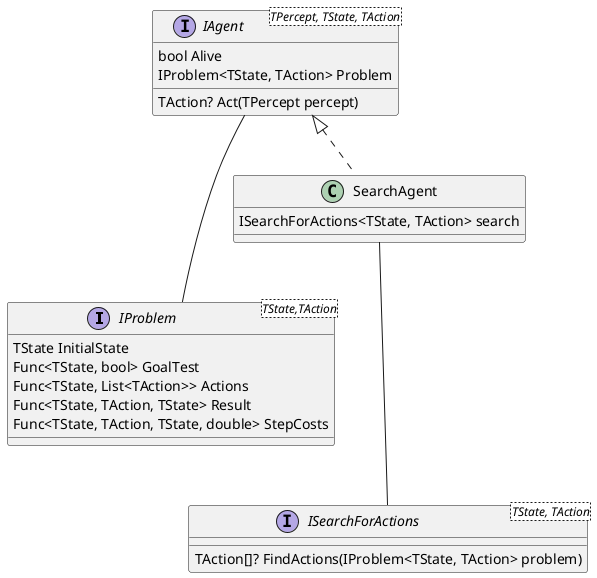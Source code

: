@startuml

interface IProblem<TState,TAction> {
	TState InitialState
	Func<TState, bool> GoalTest
	Func<TState, List<TAction>> Actions
	Func<TState, TAction, TState> Result
	Func<TState, TAction, TState, double> StepCosts
}

interface IAgent<TPercept, TState, TAction> {
	bool Alive
	IProblem<TState, TAction> Problem
	TAction? Act(TPercept percept)	
}


class SearchAgent {
	ISearchForActions<TState, TAction> search
}

interface ISearchForActions<TState, TAction> {
	TAction[]? FindActions(IProblem<TState, TAction> problem)
}


IAgent <|.. SearchAgent
IAgent --- IProblem
SearchAgent --- ISearchForActions

@enduml

